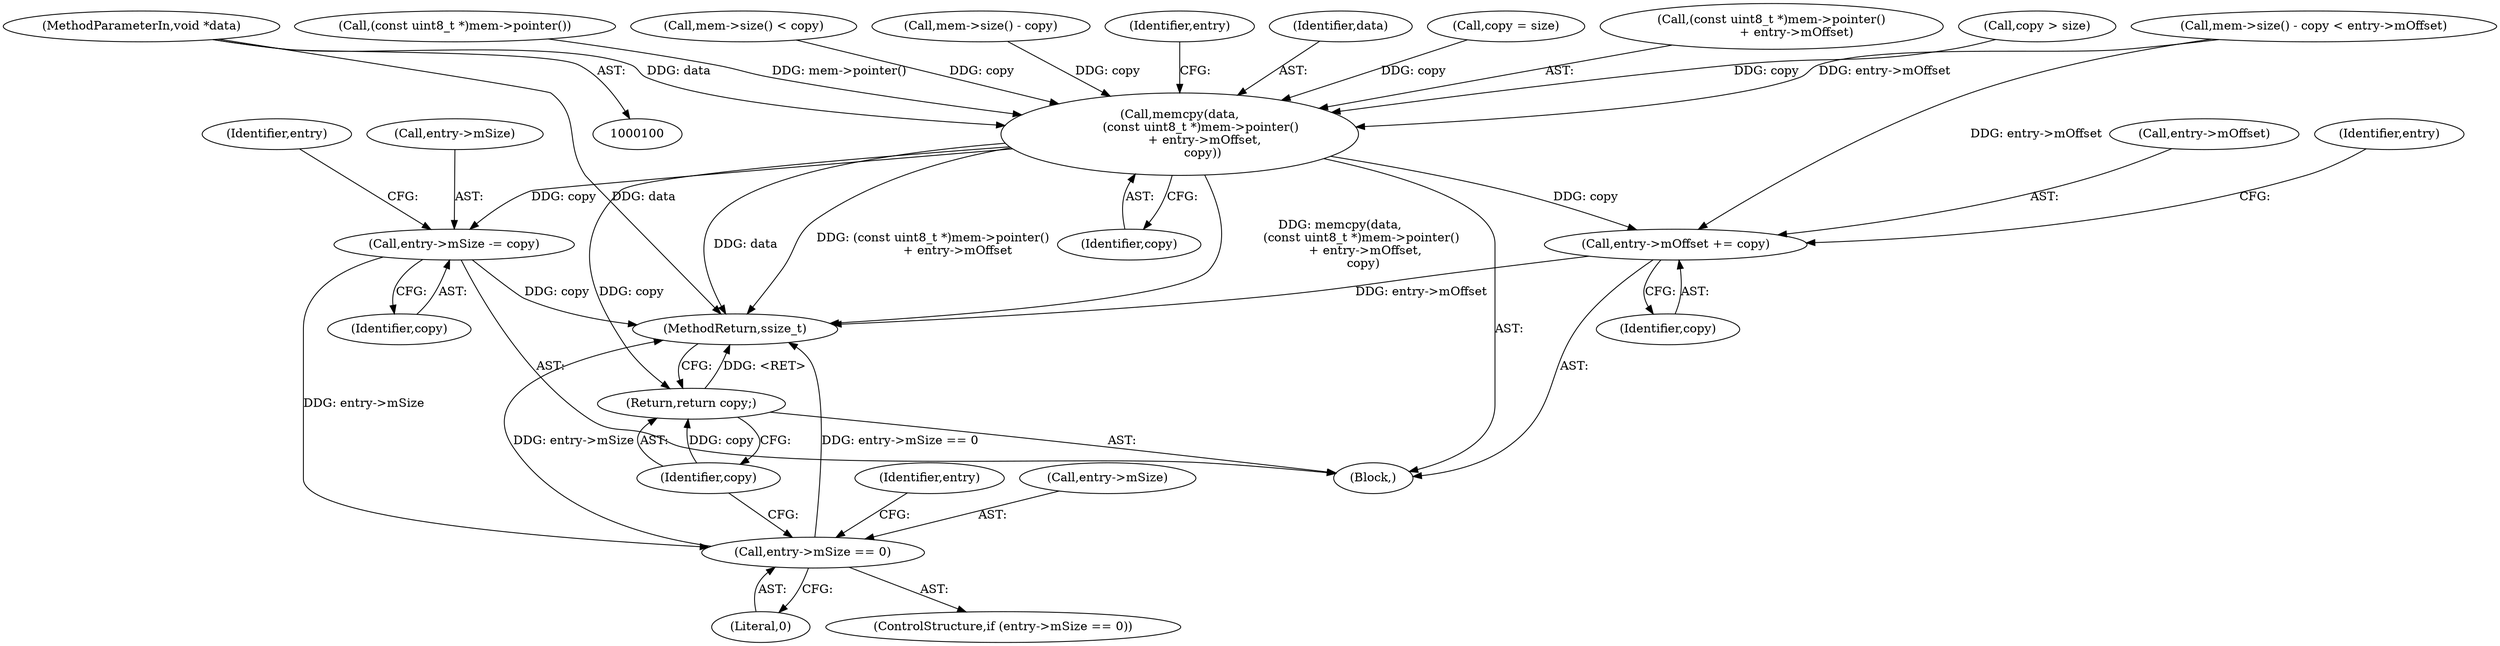 digraph "0_Android_a2d1d85726aa2a3126e9c331a8e00a8c319c9e2b@pointer" {
"1000101" [label="(MethodParameterIn,void *data)"];
"1000219" [label="(Call,memcpy(data,\n           (const uint8_t *)mem->pointer()\n             + entry->mOffset,\n            copy))"];
"1000229" [label="(Call,entry->mOffset += copy)"];
"1000234" [label="(Call,entry->mSize -= copy)"];
"1000240" [label="(Call,entry->mSize == 0)"];
"1000255" [label="(Return,return copy;)"];
"1000242" [label="(Identifier,entry)"];
"1000220" [label="(Identifier,data)"];
"1000221" [label="(Call,(const uint8_t *)mem->pointer()\n             + entry->mOffset)"];
"1000257" [label="(MethodReturn,ssize_t)"];
"1000177" [label="(Call,copy > size)"];
"1000256" [label="(Identifier,copy)"];
"1000222" [label="(Call,(const uint8_t *)mem->pointer())"];
"1000206" [label="(Call,mem->size() < copy)"];
"1000104" [label="(Block,)"];
"1000248" [label="(Identifier,entry)"];
"1000210" [label="(Call,mem->size() - copy)"];
"1000219" [label="(Call,memcpy(data,\n           (const uint8_t *)mem->pointer()\n             + entry->mOffset,\n            copy))"];
"1000101" [label="(MethodParameterIn,void *data)"];
"1000230" [label="(Call,entry->mOffset)"];
"1000229" [label="(Call,entry->mOffset += copy)"];
"1000240" [label="(Call,entry->mSize == 0)"];
"1000255" [label="(Return,return copy;)"];
"1000235" [label="(Call,entry->mSize)"];
"1000228" [label="(Identifier,copy)"];
"1000233" [label="(Identifier,copy)"];
"1000244" [label="(Literal,0)"];
"1000241" [label="(Call,entry->mSize)"];
"1000238" [label="(Identifier,copy)"];
"1000231" [label="(Identifier,entry)"];
"1000209" [label="(Call,mem->size() - copy < entry->mOffset)"];
"1000234" [label="(Call,entry->mSize -= copy)"];
"1000236" [label="(Identifier,entry)"];
"1000239" [label="(ControlStructure,if (entry->mSize == 0))"];
"1000181" [label="(Call,copy = size)"];
"1000101" -> "1000100"  [label="AST: "];
"1000101" -> "1000257"  [label="DDG: data"];
"1000101" -> "1000219"  [label="DDG: data"];
"1000219" -> "1000104"  [label="AST: "];
"1000219" -> "1000228"  [label="CFG: "];
"1000220" -> "1000219"  [label="AST: "];
"1000221" -> "1000219"  [label="AST: "];
"1000228" -> "1000219"  [label="AST: "];
"1000231" -> "1000219"  [label="CFG: "];
"1000219" -> "1000257"  [label="DDG: (const uint8_t *)mem->pointer()\n             + entry->mOffset"];
"1000219" -> "1000257"  [label="DDG: memcpy(data,\n           (const uint8_t *)mem->pointer()\n             + entry->mOffset,\n            copy)"];
"1000219" -> "1000257"  [label="DDG: data"];
"1000222" -> "1000219"  [label="DDG: mem->pointer()"];
"1000209" -> "1000219"  [label="DDG: entry->mOffset"];
"1000206" -> "1000219"  [label="DDG: copy"];
"1000210" -> "1000219"  [label="DDG: copy"];
"1000181" -> "1000219"  [label="DDG: copy"];
"1000177" -> "1000219"  [label="DDG: copy"];
"1000219" -> "1000229"  [label="DDG: copy"];
"1000219" -> "1000234"  [label="DDG: copy"];
"1000219" -> "1000255"  [label="DDG: copy"];
"1000229" -> "1000104"  [label="AST: "];
"1000229" -> "1000233"  [label="CFG: "];
"1000230" -> "1000229"  [label="AST: "];
"1000233" -> "1000229"  [label="AST: "];
"1000236" -> "1000229"  [label="CFG: "];
"1000229" -> "1000257"  [label="DDG: entry->mOffset"];
"1000209" -> "1000229"  [label="DDG: entry->mOffset"];
"1000234" -> "1000104"  [label="AST: "];
"1000234" -> "1000238"  [label="CFG: "];
"1000235" -> "1000234"  [label="AST: "];
"1000238" -> "1000234"  [label="AST: "];
"1000242" -> "1000234"  [label="CFG: "];
"1000234" -> "1000257"  [label="DDG: copy"];
"1000234" -> "1000240"  [label="DDG: entry->mSize"];
"1000240" -> "1000239"  [label="AST: "];
"1000240" -> "1000244"  [label="CFG: "];
"1000241" -> "1000240"  [label="AST: "];
"1000244" -> "1000240"  [label="AST: "];
"1000248" -> "1000240"  [label="CFG: "];
"1000256" -> "1000240"  [label="CFG: "];
"1000240" -> "1000257"  [label="DDG: entry->mSize == 0"];
"1000240" -> "1000257"  [label="DDG: entry->mSize"];
"1000255" -> "1000104"  [label="AST: "];
"1000255" -> "1000256"  [label="CFG: "];
"1000256" -> "1000255"  [label="AST: "];
"1000257" -> "1000255"  [label="CFG: "];
"1000255" -> "1000257"  [label="DDG: <RET>"];
"1000256" -> "1000255"  [label="DDG: copy"];
}
